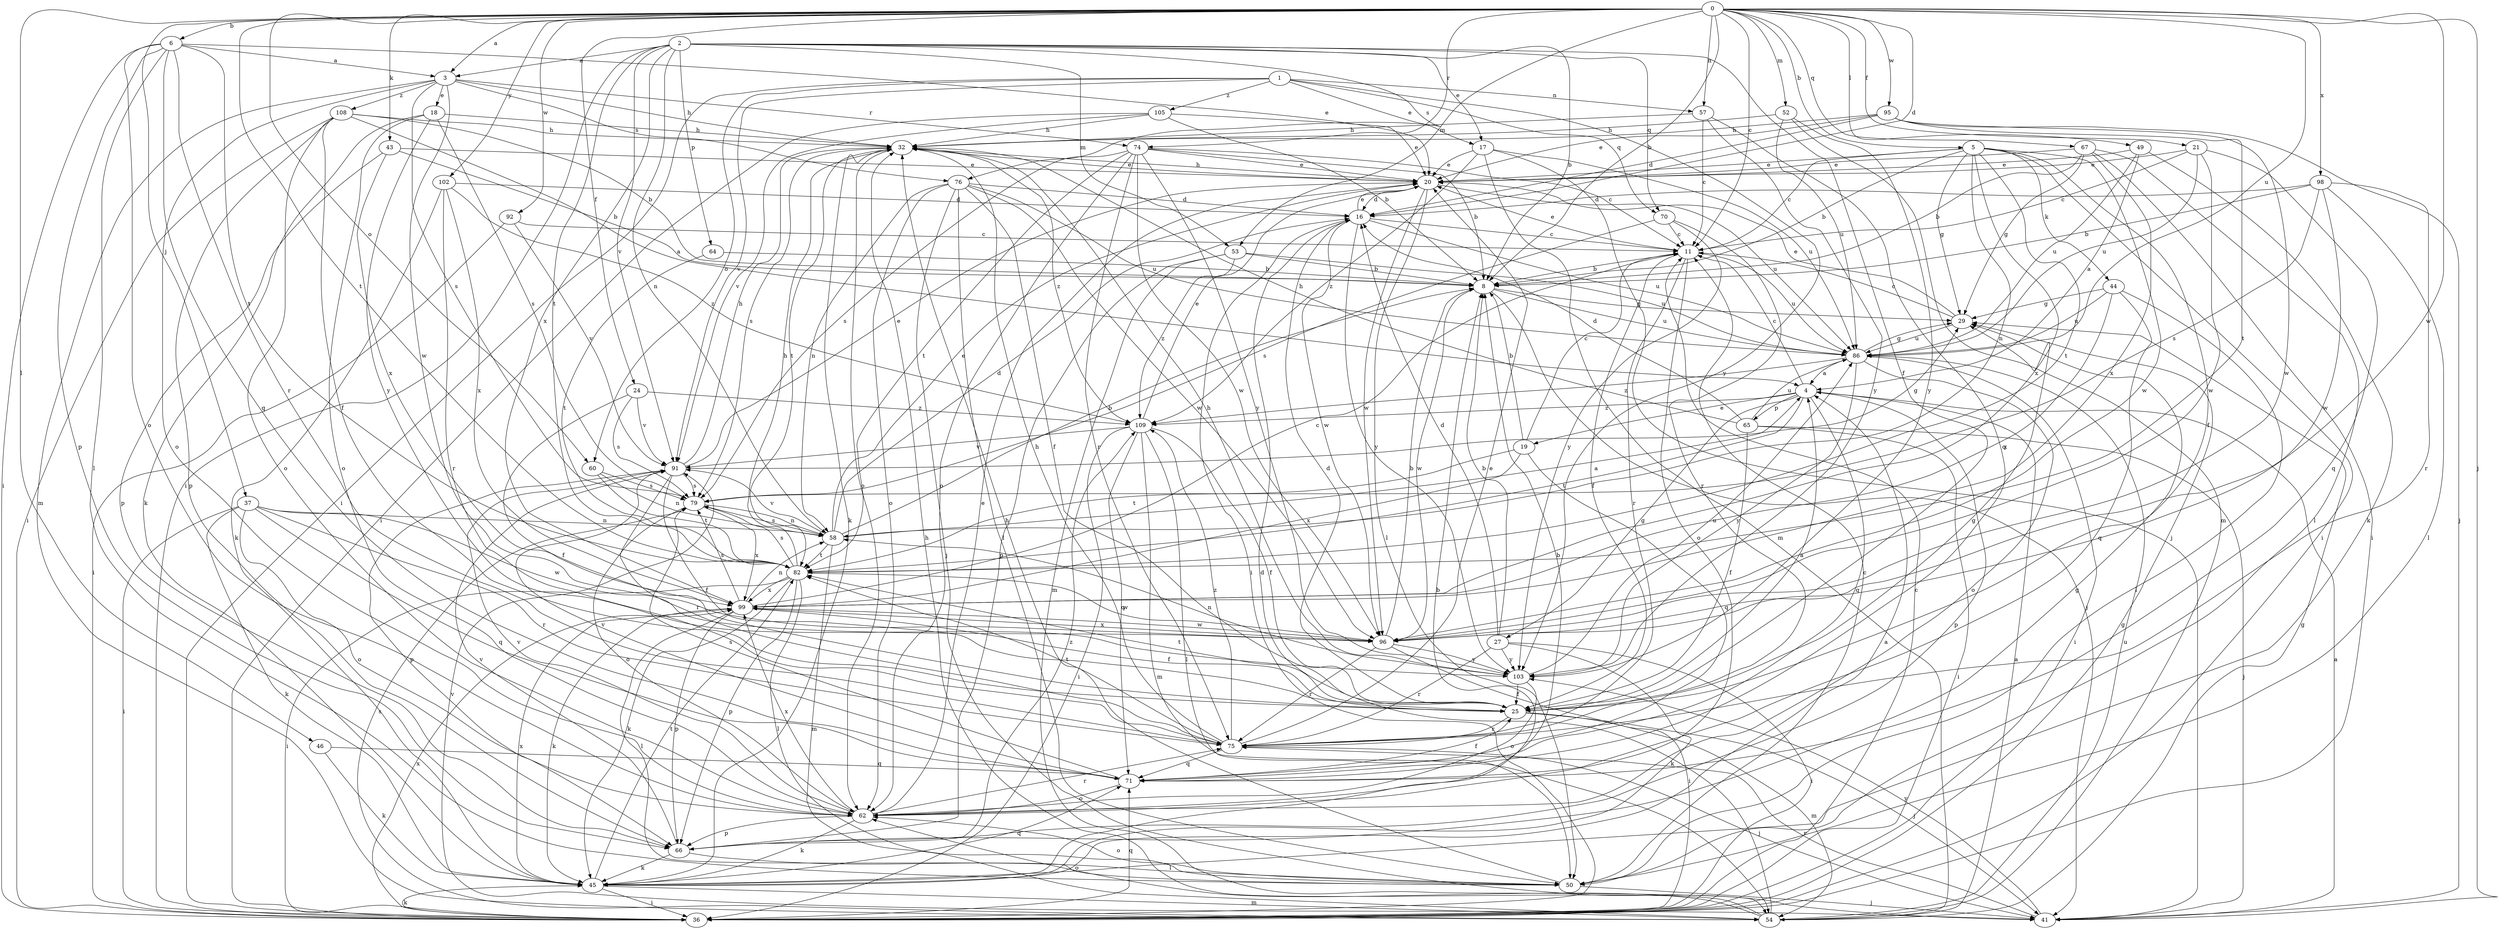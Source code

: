 strict digraph  {
0;
1;
2;
3;
4;
5;
6;
8;
11;
16;
17;
18;
19;
20;
21;
24;
25;
27;
29;
32;
36;
37;
41;
43;
44;
45;
46;
49;
50;
52;
53;
54;
57;
58;
60;
62;
64;
65;
66;
67;
70;
71;
74;
75;
76;
79;
82;
86;
91;
92;
95;
96;
98;
99;
102;
103;
105;
108;
109;
0 -> 3  [label=a];
0 -> 5  [label=b];
0 -> 6  [label=b];
0 -> 8  [label=b];
0 -> 11  [label=c];
0 -> 16  [label=d];
0 -> 21  [label=f];
0 -> 24  [label=f];
0 -> 37  [label=j];
0 -> 41  [label=j];
0 -> 43  [label=k];
0 -> 46  [label=l];
0 -> 49  [label=l];
0 -> 52  [label=m];
0 -> 53  [label=m];
0 -> 57  [label=n];
0 -> 60  [label=o];
0 -> 67  [label=q];
0 -> 74  [label=r];
0 -> 82  [label=t];
0 -> 86  [label=u];
0 -> 92  [label=w];
0 -> 95  [label=w];
0 -> 96  [label=w];
0 -> 98  [label=x];
0 -> 102  [label=y];
1 -> 17  [label=e];
1 -> 36  [label=i];
1 -> 57  [label=n];
1 -> 60  [label=o];
1 -> 70  [label=q];
1 -> 91  [label=v];
1 -> 103  [label=y];
1 -> 105  [label=z];
2 -> 3  [label=a];
2 -> 8  [label=b];
2 -> 17  [label=e];
2 -> 25  [label=f];
2 -> 36  [label=i];
2 -> 53  [label=m];
2 -> 58  [label=n];
2 -> 64  [label=p];
2 -> 70  [label=q];
2 -> 76  [label=s];
2 -> 82  [label=t];
2 -> 91  [label=v];
2 -> 99  [label=x];
3 -> 18  [label=e];
3 -> 32  [label=h];
3 -> 54  [label=m];
3 -> 62  [label=o];
3 -> 74  [label=r];
3 -> 76  [label=s];
3 -> 79  [label=s];
3 -> 96  [label=w];
3 -> 108  [label=z];
4 -> 11  [label=c];
4 -> 19  [label=e];
4 -> 27  [label=g];
4 -> 65  [label=p];
4 -> 66  [label=p];
4 -> 71  [label=q];
4 -> 82  [label=t];
4 -> 109  [label=z];
5 -> 8  [label=b];
5 -> 11  [label=c];
5 -> 20  [label=e];
5 -> 25  [label=f];
5 -> 29  [label=g];
5 -> 36  [label=i];
5 -> 44  [label=k];
5 -> 58  [label=n];
5 -> 82  [label=t];
5 -> 96  [label=w];
5 -> 99  [label=x];
6 -> 3  [label=a];
6 -> 20  [label=e];
6 -> 36  [label=i];
6 -> 50  [label=l];
6 -> 62  [label=o];
6 -> 66  [label=p];
6 -> 71  [label=q];
6 -> 75  [label=r];
6 -> 82  [label=t];
8 -> 29  [label=g];
8 -> 41  [label=j];
8 -> 86  [label=u];
8 -> 96  [label=w];
11 -> 8  [label=b];
11 -> 20  [label=e];
11 -> 25  [label=f];
11 -> 62  [label=o];
11 -> 75  [label=r];
11 -> 86  [label=u];
16 -> 11  [label=c];
16 -> 20  [label=e];
16 -> 36  [label=i];
16 -> 86  [label=u];
16 -> 96  [label=w];
16 -> 103  [label=y];
17 -> 20  [label=e];
17 -> 41  [label=j];
17 -> 54  [label=m];
17 -> 86  [label=u];
17 -> 109  [label=z];
18 -> 32  [label=h];
18 -> 45  [label=k];
18 -> 62  [label=o];
18 -> 79  [label=s];
18 -> 103  [label=y];
19 -> 8  [label=b];
19 -> 11  [label=c];
19 -> 71  [label=q];
19 -> 82  [label=t];
19 -> 99  [label=x];
20 -> 16  [label=d];
20 -> 32  [label=h];
20 -> 50  [label=l];
20 -> 86  [label=u];
20 -> 96  [label=w];
21 -> 11  [label=c];
21 -> 20  [label=e];
21 -> 71  [label=q];
21 -> 86  [label=u];
21 -> 96  [label=w];
24 -> 25  [label=f];
24 -> 79  [label=s];
24 -> 91  [label=v];
24 -> 109  [label=z];
25 -> 4  [label=a];
25 -> 16  [label=d];
25 -> 29  [label=g];
25 -> 41  [label=j];
25 -> 54  [label=m];
25 -> 75  [label=r];
25 -> 82  [label=t];
27 -> 8  [label=b];
27 -> 16  [label=d];
27 -> 36  [label=i];
27 -> 45  [label=k];
27 -> 75  [label=r];
27 -> 103  [label=y];
29 -> 11  [label=c];
29 -> 20  [label=e];
29 -> 86  [label=u];
32 -> 20  [label=e];
32 -> 45  [label=k];
32 -> 62  [label=o];
32 -> 79  [label=s];
32 -> 82  [label=t];
32 -> 109  [label=z];
36 -> 11  [label=c];
36 -> 29  [label=g];
36 -> 45  [label=k];
36 -> 71  [label=q];
36 -> 99  [label=x];
37 -> 36  [label=i];
37 -> 45  [label=k];
37 -> 58  [label=n];
37 -> 62  [label=o];
37 -> 71  [label=q];
37 -> 75  [label=r];
37 -> 96  [label=w];
41 -> 4  [label=a];
41 -> 75  [label=r];
41 -> 91  [label=v];
41 -> 103  [label=y];
43 -> 8  [label=b];
43 -> 20  [label=e];
43 -> 66  [label=p];
43 -> 99  [label=x];
44 -> 29  [label=g];
44 -> 50  [label=l];
44 -> 71  [label=q];
44 -> 86  [label=u];
44 -> 99  [label=x];
45 -> 4  [label=a];
45 -> 8  [label=b];
45 -> 36  [label=i];
45 -> 54  [label=m];
45 -> 71  [label=q];
45 -> 82  [label=t];
45 -> 99  [label=x];
46 -> 45  [label=k];
46 -> 71  [label=q];
49 -> 4  [label=a];
49 -> 20  [label=e];
49 -> 45  [label=k];
49 -> 86  [label=u];
50 -> 11  [label=c];
50 -> 32  [label=h];
50 -> 41  [label=j];
50 -> 62  [label=o];
52 -> 32  [label=h];
52 -> 54  [label=m];
52 -> 86  [label=u];
52 -> 103  [label=y];
53 -> 8  [label=b];
53 -> 54  [label=m];
53 -> 66  [label=p];
53 -> 86  [label=u];
53 -> 109  [label=z];
54 -> 4  [label=a];
54 -> 16  [label=d];
54 -> 29  [label=g];
54 -> 32  [label=h];
54 -> 62  [label=o];
54 -> 79  [label=s];
54 -> 86  [label=u];
57 -> 11  [label=c];
57 -> 32  [label=h];
57 -> 71  [label=q];
57 -> 103  [label=y];
58 -> 4  [label=a];
58 -> 8  [label=b];
58 -> 16  [label=d];
58 -> 20  [label=e];
58 -> 54  [label=m];
58 -> 79  [label=s];
58 -> 82  [label=t];
58 -> 91  [label=v];
60 -> 58  [label=n];
60 -> 79  [label=s];
60 -> 82  [label=t];
62 -> 8  [label=b];
62 -> 20  [label=e];
62 -> 45  [label=k];
62 -> 66  [label=p];
62 -> 75  [label=r];
62 -> 91  [label=v];
62 -> 99  [label=x];
64 -> 8  [label=b];
64 -> 82  [label=t];
65 -> 16  [label=d];
65 -> 25  [label=f];
65 -> 32  [label=h];
65 -> 36  [label=i];
65 -> 41  [label=j];
65 -> 86  [label=u];
66 -> 29  [label=g];
66 -> 45  [label=k];
66 -> 50  [label=l];
66 -> 91  [label=v];
66 -> 109  [label=z];
67 -> 8  [label=b];
67 -> 20  [label=e];
67 -> 29  [label=g];
67 -> 36  [label=i];
67 -> 50  [label=l];
67 -> 99  [label=x];
70 -> 11  [label=c];
70 -> 75  [label=r];
70 -> 79  [label=s];
70 -> 103  [label=y];
71 -> 25  [label=f];
71 -> 62  [label=o];
71 -> 79  [label=s];
71 -> 91  [label=v];
74 -> 8  [label=b];
74 -> 11  [label=c];
74 -> 20  [label=e];
74 -> 62  [label=o];
74 -> 75  [label=r];
74 -> 79  [label=s];
74 -> 82  [label=t];
74 -> 96  [label=w];
74 -> 103  [label=y];
75 -> 20  [label=e];
75 -> 32  [label=h];
75 -> 41  [label=j];
75 -> 71  [label=q];
75 -> 82  [label=t];
75 -> 109  [label=z];
76 -> 16  [label=d];
76 -> 25  [label=f];
76 -> 41  [label=j];
76 -> 50  [label=l];
76 -> 58  [label=n];
76 -> 62  [label=o];
76 -> 86  [label=u];
76 -> 96  [label=w];
79 -> 58  [label=n];
79 -> 62  [label=o];
79 -> 99  [label=x];
82 -> 32  [label=h];
82 -> 36  [label=i];
82 -> 45  [label=k];
82 -> 50  [label=l];
82 -> 66  [label=p];
82 -> 79  [label=s];
82 -> 96  [label=w];
82 -> 99  [label=x];
86 -> 4  [label=a];
86 -> 29  [label=g];
86 -> 36  [label=i];
86 -> 62  [label=o];
86 -> 103  [label=y];
86 -> 109  [label=z];
91 -> 20  [label=e];
91 -> 25  [label=f];
91 -> 29  [label=g];
91 -> 32  [label=h];
91 -> 66  [label=p];
91 -> 75  [label=r];
91 -> 79  [label=s];
92 -> 11  [label=c];
92 -> 36  [label=i];
92 -> 91  [label=v];
95 -> 16  [label=d];
95 -> 20  [label=e];
95 -> 32  [label=h];
95 -> 41  [label=j];
95 -> 82  [label=t];
95 -> 96  [label=w];
96 -> 8  [label=b];
96 -> 36  [label=i];
96 -> 75  [label=r];
96 -> 99  [label=x];
96 -> 103  [label=y];
98 -> 8  [label=b];
98 -> 16  [label=d];
98 -> 50  [label=l];
98 -> 75  [label=r];
98 -> 79  [label=s];
98 -> 96  [label=w];
99 -> 11  [label=c];
99 -> 25  [label=f];
99 -> 45  [label=k];
99 -> 50  [label=l];
99 -> 58  [label=n];
99 -> 66  [label=p];
99 -> 79  [label=s];
99 -> 96  [label=w];
102 -> 16  [label=d];
102 -> 45  [label=k];
102 -> 75  [label=r];
102 -> 99  [label=x];
102 -> 109  [label=z];
103 -> 25  [label=f];
103 -> 32  [label=h];
103 -> 58  [label=n];
103 -> 62  [label=o];
103 -> 86  [label=u];
105 -> 8  [label=b];
105 -> 20  [label=e];
105 -> 32  [label=h];
105 -> 36  [label=i];
105 -> 91  [label=v];
108 -> 4  [label=a];
108 -> 8  [label=b];
108 -> 25  [label=f];
108 -> 32  [label=h];
108 -> 36  [label=i];
108 -> 62  [label=o];
108 -> 66  [label=p];
109 -> 20  [label=e];
109 -> 25  [label=f];
109 -> 36  [label=i];
109 -> 50  [label=l];
109 -> 54  [label=m];
109 -> 71  [label=q];
109 -> 91  [label=v];
}
